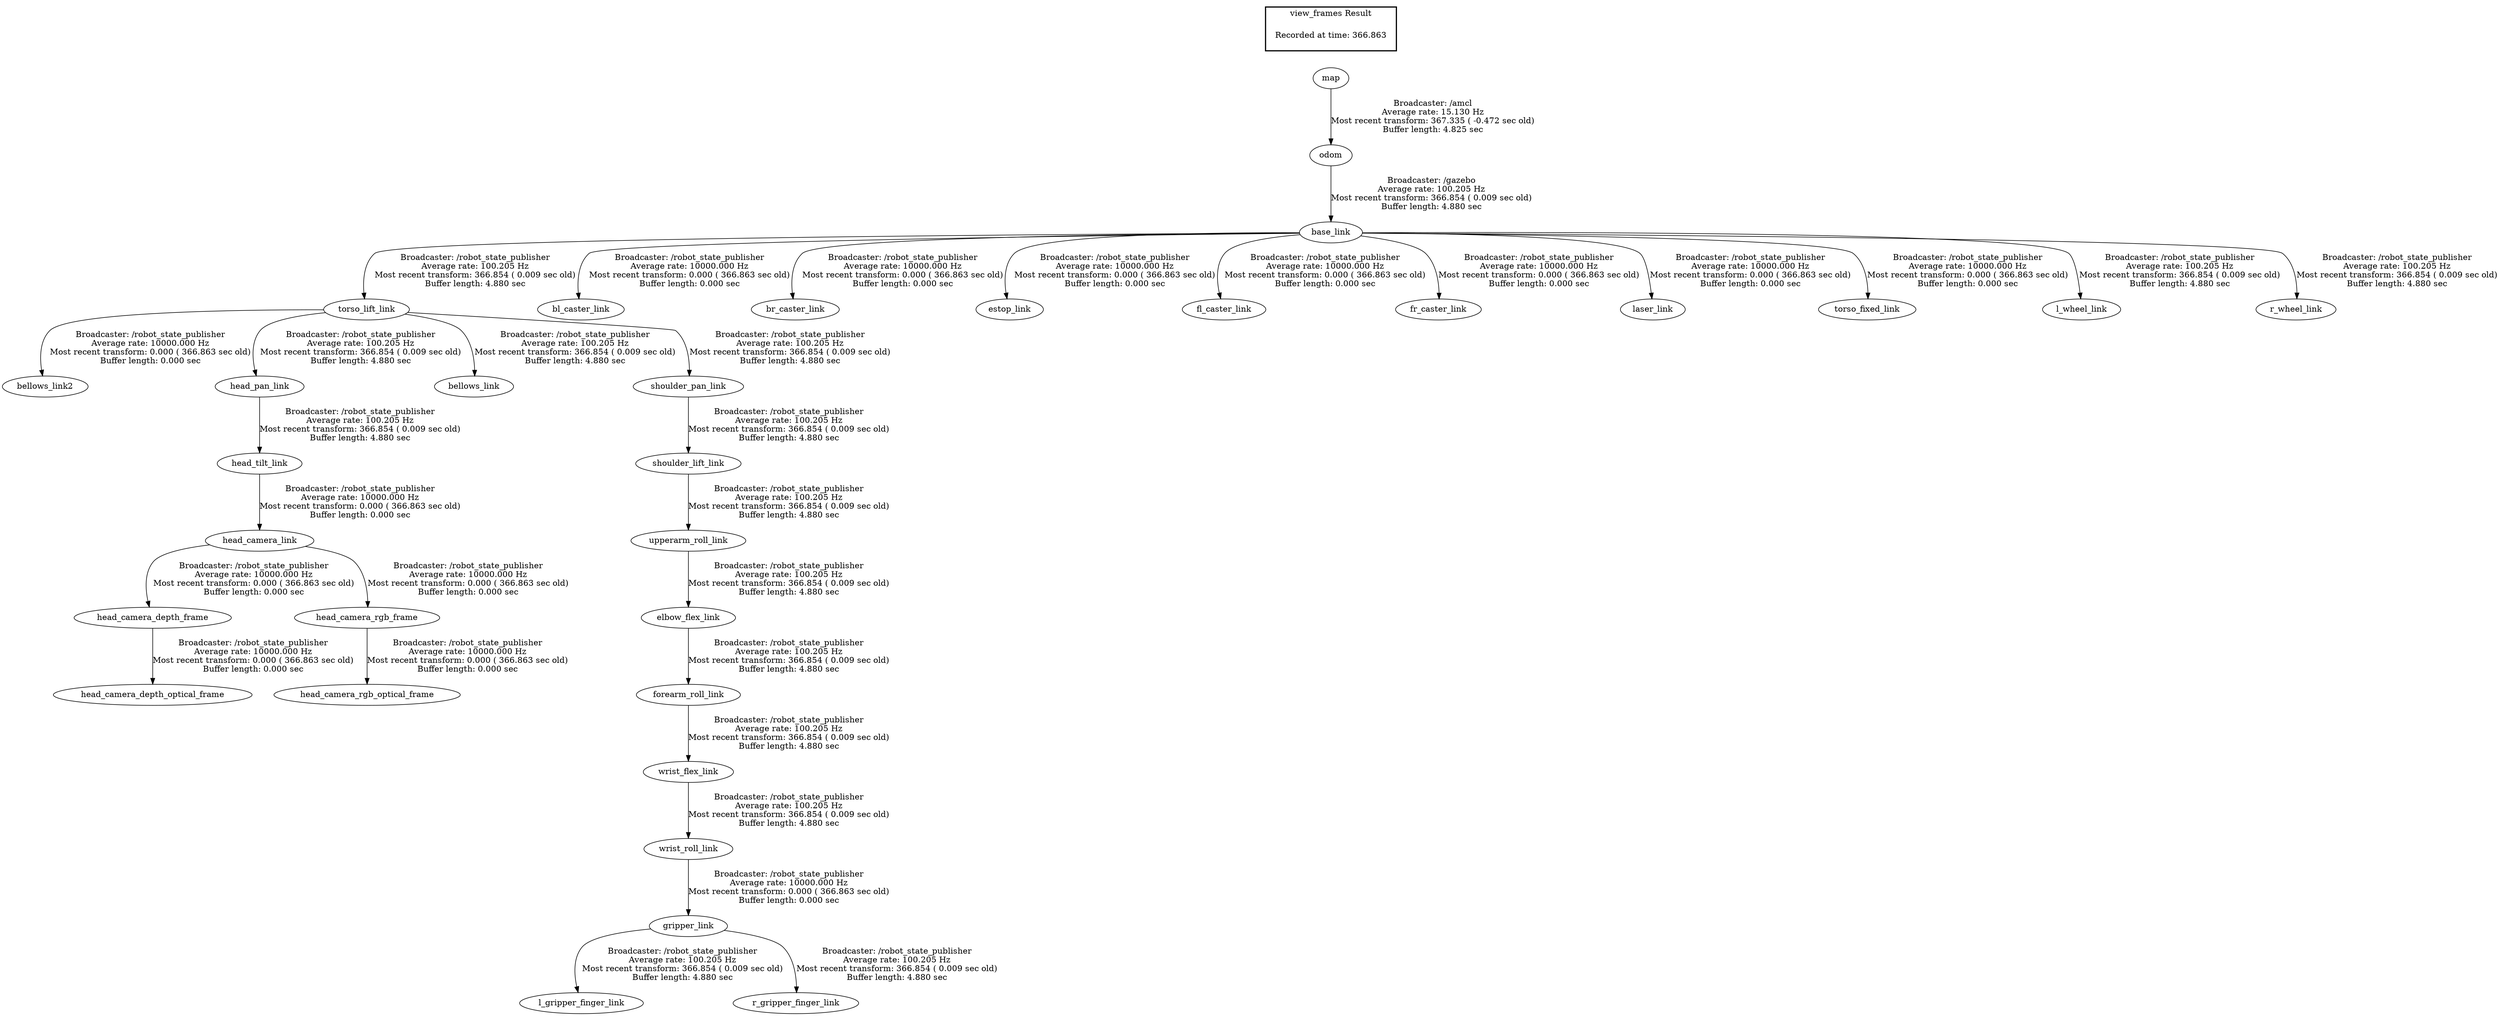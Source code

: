 digraph G {
"torso_lift_link" -> "bellows_link2"[label="Broadcaster: /robot_state_publisher\nAverage rate: 10000.000 Hz\nMost recent transform: 0.000 ( 366.863 sec old)\nBuffer length: 0.000 sec\n"];
"base_link" -> "torso_lift_link"[label="Broadcaster: /robot_state_publisher\nAverage rate: 100.205 Hz\nMost recent transform: 366.854 ( 0.009 sec old)\nBuffer length: 4.880 sec\n"];
"base_link" -> "bl_caster_link"[label="Broadcaster: /robot_state_publisher\nAverage rate: 10000.000 Hz\nMost recent transform: 0.000 ( 366.863 sec old)\nBuffer length: 0.000 sec\n"];
"odom" -> "base_link"[label="Broadcaster: /gazebo\nAverage rate: 100.205 Hz\nMost recent transform: 366.854 ( 0.009 sec old)\nBuffer length: 4.880 sec\n"];
"base_link" -> "br_caster_link"[label="Broadcaster: /robot_state_publisher\nAverage rate: 10000.000 Hz\nMost recent transform: 0.000 ( 366.863 sec old)\nBuffer length: 0.000 sec\n"];
"base_link" -> "estop_link"[label="Broadcaster: /robot_state_publisher\nAverage rate: 10000.000 Hz\nMost recent transform: 0.000 ( 366.863 sec old)\nBuffer length: 0.000 sec\n"];
"base_link" -> "fl_caster_link"[label="Broadcaster: /robot_state_publisher\nAverage rate: 10000.000 Hz\nMost recent transform: 0.000 ( 366.863 sec old)\nBuffer length: 0.000 sec\n"];
"base_link" -> "fr_caster_link"[label="Broadcaster: /robot_state_publisher\nAverage rate: 10000.000 Hz\nMost recent transform: 0.000 ( 366.863 sec old)\nBuffer length: 0.000 sec\n"];
"wrist_roll_link" -> "gripper_link"[label="Broadcaster: /robot_state_publisher\nAverage rate: 10000.000 Hz\nMost recent transform: 0.000 ( 366.863 sec old)\nBuffer length: 0.000 sec\n"];
"wrist_flex_link" -> "wrist_roll_link"[label="Broadcaster: /robot_state_publisher\nAverage rate: 100.205 Hz\nMost recent transform: 366.854 ( 0.009 sec old)\nBuffer length: 4.880 sec\n"];
"head_camera_link" -> "head_camera_depth_frame"[label="Broadcaster: /robot_state_publisher\nAverage rate: 10000.000 Hz\nMost recent transform: 0.000 ( 366.863 sec old)\nBuffer length: 0.000 sec\n"];
"head_tilt_link" -> "head_camera_link"[label="Broadcaster: /robot_state_publisher\nAverage rate: 10000.000 Hz\nMost recent transform: 0.000 ( 366.863 sec old)\nBuffer length: 0.000 sec\n"];
"head_camera_depth_frame" -> "head_camera_depth_optical_frame"[label="Broadcaster: /robot_state_publisher\nAverage rate: 10000.000 Hz\nMost recent transform: 0.000 ( 366.863 sec old)\nBuffer length: 0.000 sec\n"];
"head_pan_link" -> "head_tilt_link"[label="Broadcaster: /robot_state_publisher\nAverage rate: 100.205 Hz\nMost recent transform: 366.854 ( 0.009 sec old)\nBuffer length: 4.880 sec\n"];
"head_camera_link" -> "head_camera_rgb_frame"[label="Broadcaster: /robot_state_publisher\nAverage rate: 10000.000 Hz\nMost recent transform: 0.000 ( 366.863 sec old)\nBuffer length: 0.000 sec\n"];
"head_camera_rgb_frame" -> "head_camera_rgb_optical_frame"[label="Broadcaster: /robot_state_publisher\nAverage rate: 10000.000 Hz\nMost recent transform: 0.000 ( 366.863 sec old)\nBuffer length: 0.000 sec\n"];
"base_link" -> "laser_link"[label="Broadcaster: /robot_state_publisher\nAverage rate: 10000.000 Hz\nMost recent transform: 0.000 ( 366.863 sec old)\nBuffer length: 0.000 sec\n"];
"base_link" -> "torso_fixed_link"[label="Broadcaster: /robot_state_publisher\nAverage rate: 10000.000 Hz\nMost recent transform: 0.000 ( 366.863 sec old)\nBuffer length: 0.000 sec\n"];
"torso_lift_link" -> "bellows_link"[label="Broadcaster: /robot_state_publisher\nAverage rate: 100.205 Hz\nMost recent transform: 366.854 ( 0.009 sec old)\nBuffer length: 4.880 sec\n"];
"upperarm_roll_link" -> "elbow_flex_link"[label="Broadcaster: /robot_state_publisher\nAverage rate: 100.205 Hz\nMost recent transform: 366.854 ( 0.009 sec old)\nBuffer length: 4.880 sec\n"];
"shoulder_lift_link" -> "upperarm_roll_link"[label="Broadcaster: /robot_state_publisher\nAverage rate: 100.205 Hz\nMost recent transform: 366.854 ( 0.009 sec old)\nBuffer length: 4.880 sec\n"];
"elbow_flex_link" -> "forearm_roll_link"[label="Broadcaster: /robot_state_publisher\nAverage rate: 100.205 Hz\nMost recent transform: 366.854 ( 0.009 sec old)\nBuffer length: 4.880 sec\n"];
"torso_lift_link" -> "head_pan_link"[label="Broadcaster: /robot_state_publisher\nAverage rate: 100.205 Hz\nMost recent transform: 366.854 ( 0.009 sec old)\nBuffer length: 4.880 sec\n"];
"gripper_link" -> "l_gripper_finger_link"[label="Broadcaster: /robot_state_publisher\nAverage rate: 100.205 Hz\nMost recent transform: 366.854 ( 0.009 sec old)\nBuffer length: 4.880 sec\n"];
"base_link" -> "l_wheel_link"[label="Broadcaster: /robot_state_publisher\nAverage rate: 100.205 Hz\nMost recent transform: 366.854 ( 0.009 sec old)\nBuffer length: 4.880 sec\n"];
"gripper_link" -> "r_gripper_finger_link"[label="Broadcaster: /robot_state_publisher\nAverage rate: 100.205 Hz\nMost recent transform: 366.854 ( 0.009 sec old)\nBuffer length: 4.880 sec\n"];
"base_link" -> "r_wheel_link"[label="Broadcaster: /robot_state_publisher\nAverage rate: 100.205 Hz\nMost recent transform: 366.854 ( 0.009 sec old)\nBuffer length: 4.880 sec\n"];
"shoulder_pan_link" -> "shoulder_lift_link"[label="Broadcaster: /robot_state_publisher\nAverage rate: 100.205 Hz\nMost recent transform: 366.854 ( 0.009 sec old)\nBuffer length: 4.880 sec\n"];
"torso_lift_link" -> "shoulder_pan_link"[label="Broadcaster: /robot_state_publisher\nAverage rate: 100.205 Hz\nMost recent transform: 366.854 ( 0.009 sec old)\nBuffer length: 4.880 sec\n"];
"forearm_roll_link" -> "wrist_flex_link"[label="Broadcaster: /robot_state_publisher\nAverage rate: 100.205 Hz\nMost recent transform: 366.854 ( 0.009 sec old)\nBuffer length: 4.880 sec\n"];
"map" -> "odom"[label="Broadcaster: /amcl\nAverage rate: 15.130 Hz\nMost recent transform: 367.335 ( -0.472 sec old)\nBuffer length: 4.825 sec\n"];
edge [style=invis];
 subgraph cluster_legend { style=bold; color=black; label ="view_frames Result";
"Recorded at time: 366.863"[ shape=plaintext ] ;
 }->"map";
}